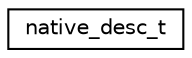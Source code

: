 digraph "Graphical Class Hierarchy"
{
 // LATEX_PDF_SIZE
  edge [fontname="Helvetica",fontsize="10",labelfontname="Helvetica",labelfontsize="10"];
  node [fontname="Helvetica",fontsize="10",shape=record];
  rankdir="LR";
  Node0 [label="native_desc_t",height=0.2,width=0.4,color="black", fillcolor="white", style="filled",URL="$structnative__desc__t.html",tooltip="native filesystem access"];
}
